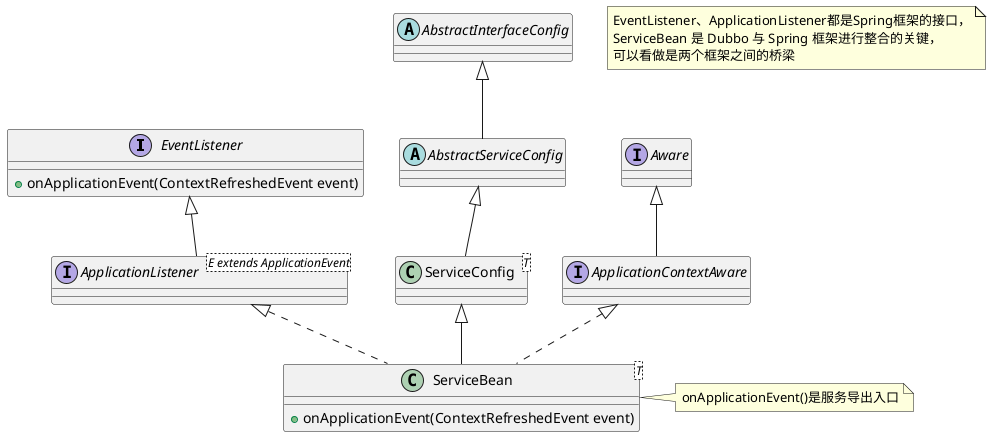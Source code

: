 @startuml
' 相关类
interface EventListener
interface ApplicationListener<E extends ApplicationEvent>
class ServiceBean<T>
abstract AbstractServiceConfig
abstract AbstractInterfaceConfig
class ServiceConfig<T>
interface ApplicationContextAware
interface Aware


EventListener <|-- ApplicationListener
ApplicationListener <|.. ServiceBean
AbstractInterfaceConfig <|-- AbstractServiceConfig
AbstractServiceConfig <|-- ServiceConfig
ServiceConfig <|-- ServiceBean

Aware <|-- ApplicationContextAware
ApplicationContextAware <|.. ServiceBean


interface EventListener {
    + onApplicationEvent(ContextRefreshedEvent event)
}


class ServiceBean<T> {
    + onApplicationEvent(ContextRefreshedEvent event)

}

note right of ServiceBean: onApplicationEvent()是服务导出入口
note as N1
EventListener、ApplicationListener都是Spring框架的接口，
ServiceBean 是 Dubbo 与 Spring 框架进行整合的关键，
可以看做是两个框架之间的桥梁
end note

@enduml